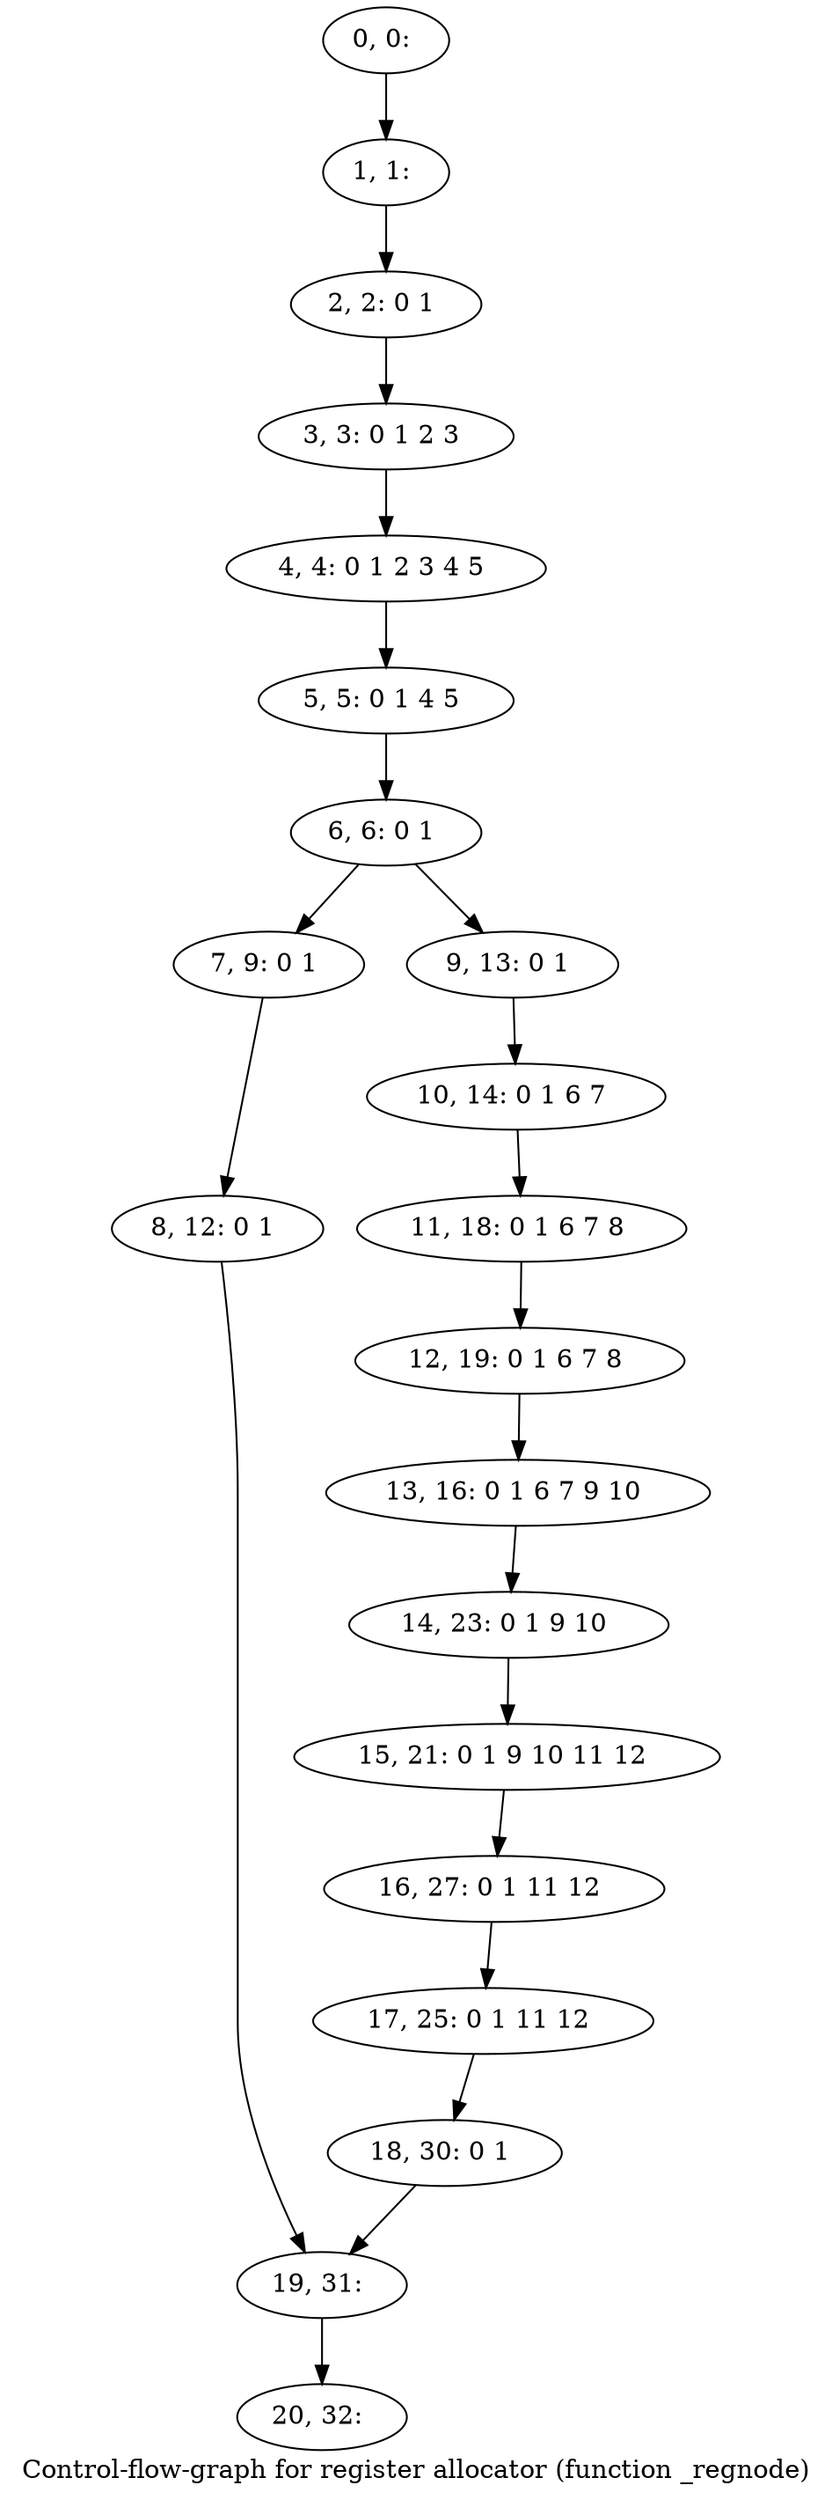 digraph G {
graph [label="Control-flow-graph for register allocator (function _regnode)"]
0[label="0, 0: "];
1[label="1, 1: "];
2[label="2, 2: 0 1 "];
3[label="3, 3: 0 1 2 3 "];
4[label="4, 4: 0 1 2 3 4 5 "];
5[label="5, 5: 0 1 4 5 "];
6[label="6, 6: 0 1 "];
7[label="7, 9: 0 1 "];
8[label="8, 12: 0 1 "];
9[label="9, 13: 0 1 "];
10[label="10, 14: 0 1 6 7 "];
11[label="11, 18: 0 1 6 7 8 "];
12[label="12, 19: 0 1 6 7 8 "];
13[label="13, 16: 0 1 6 7 9 10 "];
14[label="14, 23: 0 1 9 10 "];
15[label="15, 21: 0 1 9 10 11 12 "];
16[label="16, 27: 0 1 11 12 "];
17[label="17, 25: 0 1 11 12 "];
18[label="18, 30: 0 1 "];
19[label="19, 31: "];
20[label="20, 32: "];
0->1 ;
1->2 ;
2->3 ;
3->4 ;
4->5 ;
5->6 ;
6->7 ;
6->9 ;
7->8 ;
8->19 ;
9->10 ;
10->11 ;
11->12 ;
12->13 ;
13->14 ;
14->15 ;
15->16 ;
16->17 ;
17->18 ;
18->19 ;
19->20 ;
}
